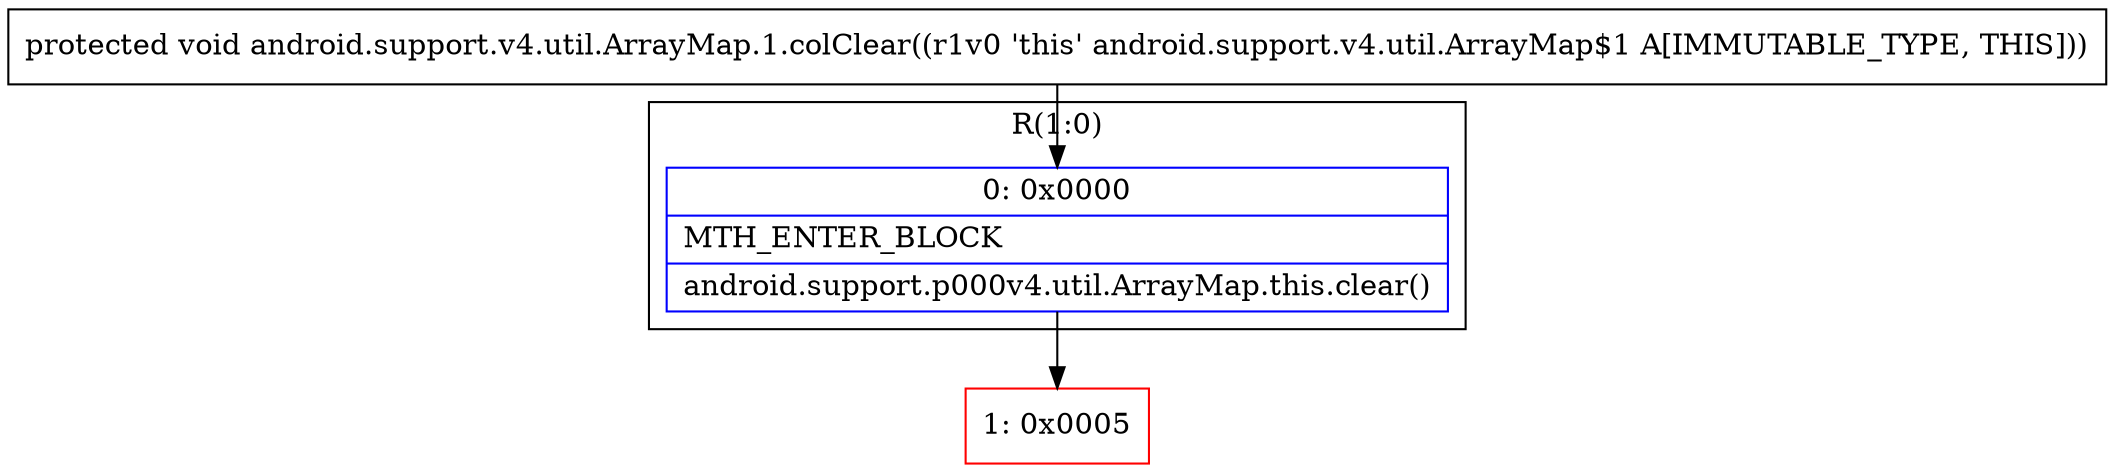 digraph "CFG forandroid.support.v4.util.ArrayMap.1.colClear()V" {
subgraph cluster_Region_139481816 {
label = "R(1:0)";
node [shape=record,color=blue];
Node_0 [shape=record,label="{0\:\ 0x0000|MTH_ENTER_BLOCK\l|android.support.p000v4.util.ArrayMap.this.clear()\l}"];
}
Node_1 [shape=record,color=red,label="{1\:\ 0x0005}"];
MethodNode[shape=record,label="{protected void android.support.v4.util.ArrayMap.1.colClear((r1v0 'this' android.support.v4.util.ArrayMap$1 A[IMMUTABLE_TYPE, THIS])) }"];
MethodNode -> Node_0;
Node_0 -> Node_1;
}

